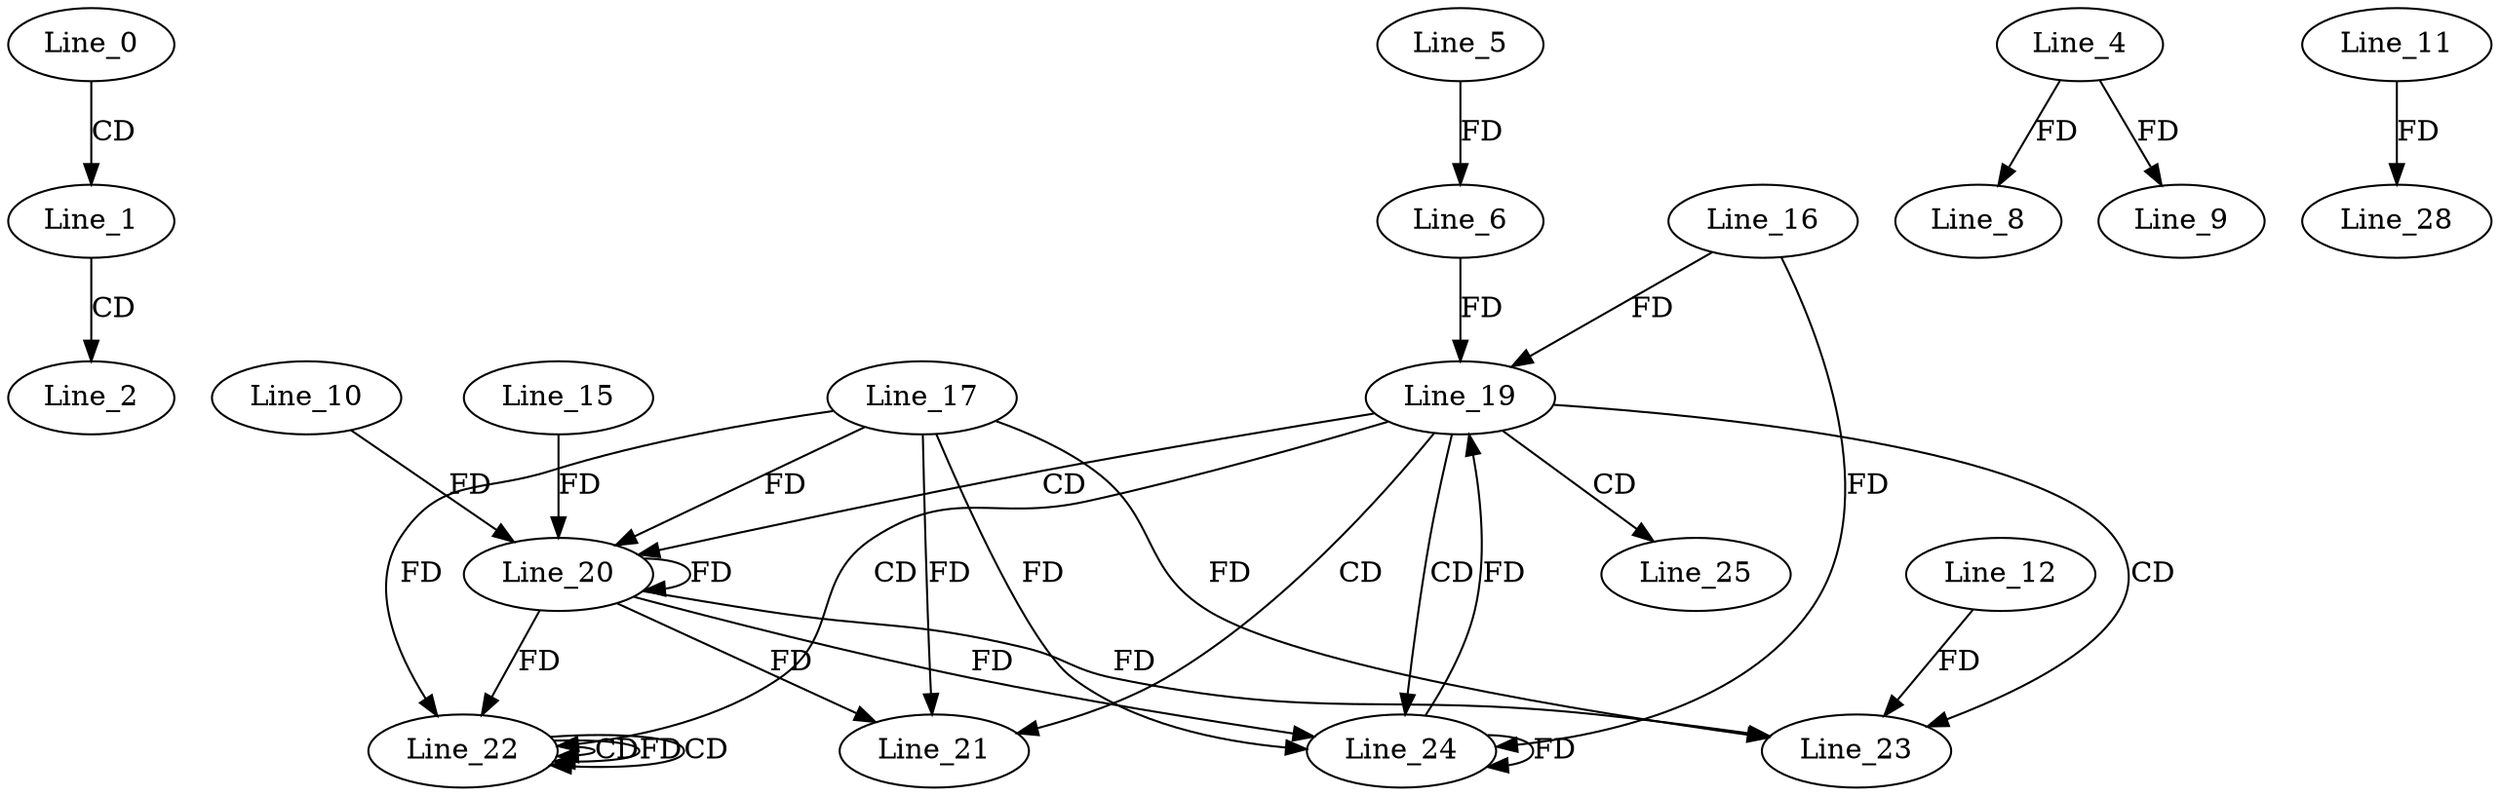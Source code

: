 digraph G {
  Line_0;
  Line_1;
  Line_2;
  Line_5;
  Line_6;
  Line_4;
  Line_8;
  Line_9;
  Line_16;
  Line_19;
  Line_6;
  Line_20;
  Line_17;
  Line_20;
  Line_10;
  Line_15;
  Line_21;
  Line_22;
  Line_22;
  Line_22;
  Line_22;
  Line_23;
  Line_12;
  Line_24;
  Line_25;
  Line_11;
  Line_28;
  Line_0 -> Line_1 [ label="CD" ];
  Line_1 -> Line_2 [ label="CD" ];
  Line_5 -> Line_6 [ label="FD" ];
  Line_4 -> Line_8 [ label="FD" ];
  Line_4 -> Line_9 [ label="FD" ];
  Line_16 -> Line_19 [ label="FD" ];
  Line_6 -> Line_19 [ label="FD" ];
  Line_19 -> Line_20 [ label="CD" ];
  Line_20 -> Line_20 [ label="FD" ];
  Line_17 -> Line_20 [ label="FD" ];
  Line_10 -> Line_20 [ label="FD" ];
  Line_15 -> Line_20 [ label="FD" ];
  Line_19 -> Line_21 [ label="CD" ];
  Line_20 -> Line_21 [ label="FD" ];
  Line_17 -> Line_21 [ label="FD" ];
  Line_19 -> Line_22 [ label="CD" ];
  Line_22 -> Line_22 [ label="CD" ];
  Line_20 -> Line_22 [ label="FD" ];
  Line_17 -> Line_22 [ label="FD" ];
  Line_22 -> Line_22 [ label="FD" ];
  Line_22 -> Line_22 [ label="CD" ];
  Line_19 -> Line_23 [ label="CD" ];
  Line_12 -> Line_23 [ label="FD" ];
  Line_20 -> Line_23 [ label="FD" ];
  Line_17 -> Line_23 [ label="FD" ];
  Line_19 -> Line_24 [ label="CD" ];
  Line_24 -> Line_24 [ label="FD" ];
  Line_16 -> Line_24 [ label="FD" ];
  Line_20 -> Line_24 [ label="FD" ];
  Line_17 -> Line_24 [ label="FD" ];
  Line_19 -> Line_25 [ label="CD" ];
  Line_11 -> Line_28 [ label="FD" ];
  Line_24 -> Line_19 [ label="FD" ];
}
